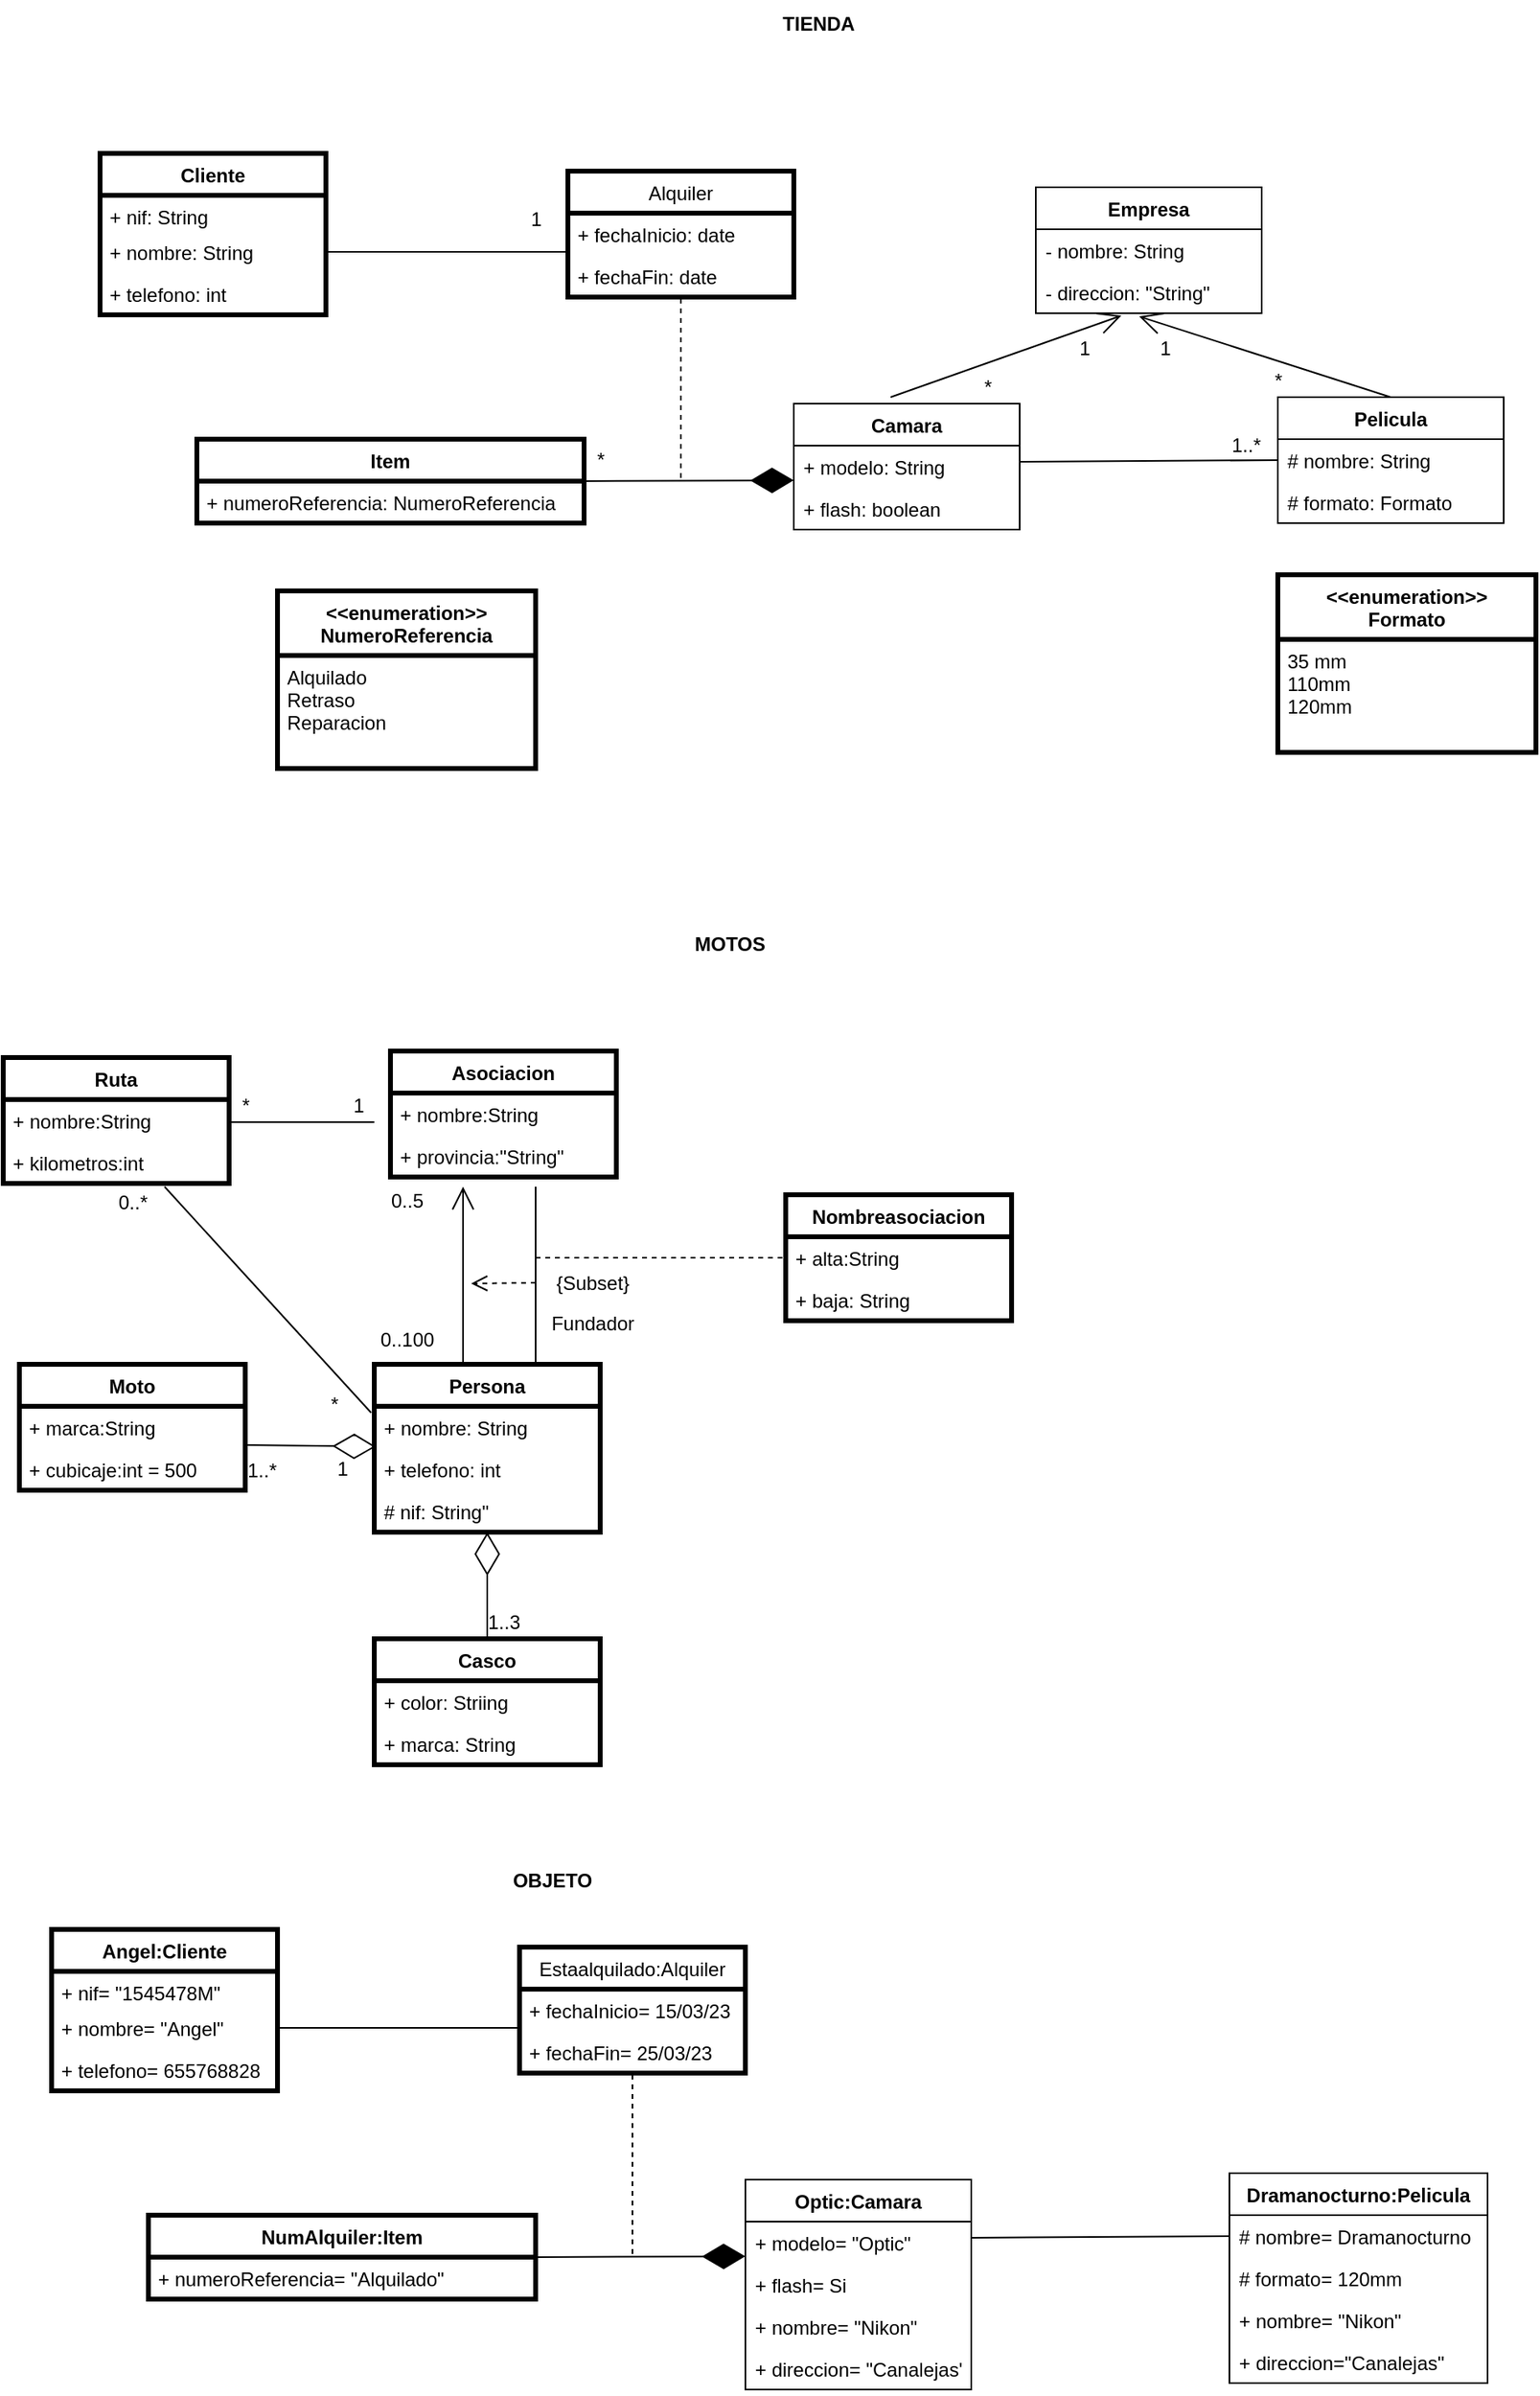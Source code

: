 <mxfile version="20.8.23" type="device"><diagram name="Página-1" id="hZnWhpobPhGBbrG2MA9r"><mxGraphModel dx="1081" dy="771" grid="1" gridSize="10" guides="1" tooltips="1" connect="1" arrows="1" fold="1" page="1" pageScale="1" pageWidth="1654" pageHeight="2336" math="0" shadow="0"><root><mxCell id="0"/><mxCell id="1" parent="0"/><mxCell id="krcd-Qs5tw9FtMniM9kU-1" value="Camara" style="swimlane;fontStyle=1;childLayout=stackLayout;horizontal=1;startSize=26;fillColor=none;horizontalStack=0;resizeParent=1;resizeParentMax=0;resizeLast=0;collapsible=1;marginBottom=0;" vertex="1" parent="1"><mxGeometry x="500" y="285" width="140" height="78" as="geometry"/></mxCell><mxCell id="krcd-Qs5tw9FtMniM9kU-2" value="+ modelo: String" style="text;strokeColor=none;fillColor=none;align=left;verticalAlign=top;spacingLeft=4;spacingRight=4;overflow=hidden;rotatable=0;points=[[0,0.5],[1,0.5]];portConstraint=eastwest;" vertex="1" parent="krcd-Qs5tw9FtMniM9kU-1"><mxGeometry y="26" width="140" height="26" as="geometry"/></mxCell><mxCell id="krcd-Qs5tw9FtMniM9kU-3" value="+ flash: boolean" style="text;strokeColor=none;fillColor=none;align=left;verticalAlign=top;spacingLeft=4;spacingRight=4;overflow=hidden;rotatable=0;points=[[0,0.5],[1,0.5]];portConstraint=eastwest;" vertex="1" parent="krcd-Qs5tw9FtMniM9kU-1"><mxGeometry y="52" width="140" height="26" as="geometry"/></mxCell><mxCell id="krcd-Qs5tw9FtMniM9kU-27" value="" style="endArrow=open;endFill=1;endSize=12;html=1;rounded=0;entryX=0.45;entryY=1.212;entryDx=0;entryDy=0;entryPerimeter=0;" edge="1" parent="krcd-Qs5tw9FtMniM9kU-1"><mxGeometry width="160" relative="1" as="geometry"><mxPoint x="60" y="-4" as="sourcePoint"/><mxPoint x="203" y="-54.488" as="targetPoint"/></mxGeometry></mxCell><mxCell id="krcd-Qs5tw9FtMniM9kU-5" value="Empresa" style="swimlane;fontStyle=1;childLayout=stackLayout;horizontal=1;startSize=26;fillColor=none;horizontalStack=0;resizeParent=1;resizeParentMax=0;resizeLast=0;collapsible=1;marginBottom=0;" vertex="1" parent="1"><mxGeometry x="650" y="151" width="140" height="78" as="geometry"/></mxCell><mxCell id="krcd-Qs5tw9FtMniM9kU-6" value="- nombre: String" style="text;strokeColor=none;fillColor=none;align=left;verticalAlign=top;spacingLeft=4;spacingRight=4;overflow=hidden;rotatable=0;points=[[0,0.5],[1,0.5]];portConstraint=eastwest;" vertex="1" parent="krcd-Qs5tw9FtMniM9kU-5"><mxGeometry y="26" width="140" height="26" as="geometry"/></mxCell><mxCell id="krcd-Qs5tw9FtMniM9kU-7" value="- direccion: &quot;String&quot;" style="text;strokeColor=none;fillColor=none;align=left;verticalAlign=top;spacingLeft=4;spacingRight=4;overflow=hidden;rotatable=0;points=[[0,0.5],[1,0.5]];portConstraint=eastwest;" vertex="1" parent="krcd-Qs5tw9FtMniM9kU-5"><mxGeometry y="52" width="140" height="26" as="geometry"/></mxCell><mxCell id="krcd-Qs5tw9FtMniM9kU-9" value="Pelicula" style="swimlane;fontStyle=1;childLayout=stackLayout;horizontal=1;startSize=26;fillColor=none;horizontalStack=0;resizeParent=1;resizeParentMax=0;resizeLast=0;collapsible=1;marginBottom=0;" vertex="1" parent="1"><mxGeometry x="800" y="281" width="140" height="78" as="geometry"/></mxCell><mxCell id="krcd-Qs5tw9FtMniM9kU-32" value="" style="endArrow=open;endFill=1;endSize=12;html=1;rounded=0;entryX=0.529;entryY=1.231;entryDx=0;entryDy=0;entryPerimeter=0;" edge="1" parent="krcd-Qs5tw9FtMniM9kU-9"><mxGeometry width="160" relative="1" as="geometry"><mxPoint x="70" as="sourcePoint"/><mxPoint x="-85.94" y="-49.994" as="targetPoint"/></mxGeometry></mxCell><mxCell id="krcd-Qs5tw9FtMniM9kU-10" value="# nombre: String" style="text;strokeColor=none;fillColor=none;align=left;verticalAlign=top;spacingLeft=4;spacingRight=4;overflow=hidden;rotatable=0;points=[[0,0.5],[1,0.5]];portConstraint=eastwest;" vertex="1" parent="krcd-Qs5tw9FtMniM9kU-9"><mxGeometry y="26" width="140" height="26" as="geometry"/></mxCell><mxCell id="krcd-Qs5tw9FtMniM9kU-11" value="# formato: Formato" style="text;strokeColor=none;fillColor=none;align=left;verticalAlign=top;spacingLeft=4;spacingRight=4;overflow=hidden;rotatable=0;points=[[0,0.5],[1,0.5]];portConstraint=eastwest;" vertex="1" parent="krcd-Qs5tw9FtMniM9kU-9"><mxGeometry y="52" width="140" height="26" as="geometry"/></mxCell><mxCell id="krcd-Qs5tw9FtMniM9kU-13" value="" style="endArrow=none;html=1;rounded=0;entryX=0;entryY=0.5;entryDx=0;entryDy=0;" edge="1" parent="1" target="krcd-Qs5tw9FtMniM9kU-10"><mxGeometry width="50" height="50" relative="1" as="geometry"><mxPoint x="640" y="321" as="sourcePoint"/><mxPoint x="690" y="271" as="targetPoint"/></mxGeometry></mxCell><mxCell id="krcd-Qs5tw9FtMniM9kU-14" value="1..*" style="text;html=1;align=center;verticalAlign=middle;resizable=0;points=[];autosize=1;strokeColor=none;fillColor=none;strokeWidth=3;" vertex="1" parent="1"><mxGeometry x="760" y="296" width="40" height="30" as="geometry"/></mxCell><mxCell id="krcd-Qs5tw9FtMniM9kU-23" value="&lt;&lt;enumeration&gt;&gt;&#10;Formato" style="swimlane;fontStyle=1;align=center;verticalAlign=top;childLayout=stackLayout;horizontal=1;startSize=40;horizontalStack=0;resizeParent=1;resizeParentMax=0;resizeLast=0;collapsible=1;marginBottom=0;strokeWidth=3;" vertex="1" parent="1"><mxGeometry x="800" y="391" width="160" height="110" as="geometry"/></mxCell><mxCell id="krcd-Qs5tw9FtMniM9kU-24" value="35 mm&#10;110mm&#10;120mm" style="text;strokeColor=none;fillColor=none;align=left;verticalAlign=top;spacingLeft=4;spacingRight=4;overflow=hidden;rotatable=0;points=[[0,0.5],[1,0.5]];portConstraint=eastwest;" vertex="1" parent="krcd-Qs5tw9FtMniM9kU-23"><mxGeometry y="40" width="160" height="70" as="geometry"/></mxCell><mxCell id="krcd-Qs5tw9FtMniM9kU-33" value="*" style="text;html=1;align=center;verticalAlign=middle;resizable=0;points=[];autosize=1;strokeColor=none;fillColor=none;" vertex="1" parent="1"><mxGeometry x="605" y="260" width="30" height="30" as="geometry"/></mxCell><mxCell id="krcd-Qs5tw9FtMniM9kU-34" value="*" style="text;html=1;align=center;verticalAlign=middle;resizable=0;points=[];autosize=1;strokeColor=none;fillColor=none;" vertex="1" parent="1"><mxGeometry x="785" y="256" width="30" height="30" as="geometry"/></mxCell><mxCell id="krcd-Qs5tw9FtMniM9kU-53" value="&lt;&lt;enumeration&gt;&gt;&#10;NumeroReferencia" style="swimlane;fontStyle=1;align=center;verticalAlign=top;childLayout=stackLayout;horizontal=1;startSize=40;horizontalStack=0;resizeParent=1;resizeParentMax=0;resizeLast=0;collapsible=1;marginBottom=0;strokeWidth=3;" vertex="1" parent="1"><mxGeometry x="180" y="401" width="160" height="110" as="geometry"/></mxCell><mxCell id="krcd-Qs5tw9FtMniM9kU-54" value="Alquilado&#10;Retraso&#10;Reparacion" style="text;strokeColor=none;fillColor=none;align=left;verticalAlign=top;spacingLeft=4;spacingRight=4;overflow=hidden;rotatable=0;points=[[0,0.5],[1,0.5]];portConstraint=eastwest;" vertex="1" parent="krcd-Qs5tw9FtMniM9kU-53"><mxGeometry y="40" width="160" height="70" as="geometry"/></mxCell><mxCell id="krcd-Qs5tw9FtMniM9kU-59" value="Cliente" style="swimlane;fontStyle=1;childLayout=stackLayout;horizontal=1;startSize=26;fillColor=none;horizontalStack=0;resizeParent=1;resizeParentMax=0;resizeLast=0;collapsible=1;marginBottom=0;strokeWidth=3;" vertex="1" parent="1"><mxGeometry x="70" y="130" width="140" height="100" as="geometry"/></mxCell><mxCell id="krcd-Qs5tw9FtMniM9kU-60" value="+ nif: String" style="text;strokeColor=none;fillColor=none;align=left;verticalAlign=top;spacingLeft=4;spacingRight=4;overflow=hidden;rotatable=0;points=[[0,0.5],[1,0.5]];portConstraint=eastwest;" vertex="1" parent="krcd-Qs5tw9FtMniM9kU-59"><mxGeometry y="26" width="140" height="22" as="geometry"/></mxCell><mxCell id="krcd-Qs5tw9FtMniM9kU-61" value="+ nombre: String" style="text;strokeColor=none;fillColor=none;align=left;verticalAlign=top;spacingLeft=4;spacingRight=4;overflow=hidden;rotatable=0;points=[[0,0.5],[1,0.5]];portConstraint=eastwest;" vertex="1" parent="krcd-Qs5tw9FtMniM9kU-59"><mxGeometry y="48" width="140" height="26" as="geometry"/></mxCell><mxCell id="krcd-Qs5tw9FtMniM9kU-62" value="+ telefono: int" style="text;strokeColor=none;fillColor=none;align=left;verticalAlign=top;spacingLeft=4;spacingRight=4;overflow=hidden;rotatable=0;points=[[0,0.5],[1,0.5]];portConstraint=eastwest;" vertex="1" parent="krcd-Qs5tw9FtMniM9kU-59"><mxGeometry y="74" width="140" height="26" as="geometry"/></mxCell><mxCell id="krcd-Qs5tw9FtMniM9kU-66" value="Alquiler" style="swimlane;fontStyle=0;childLayout=stackLayout;horizontal=1;startSize=26;fillColor=none;horizontalStack=0;resizeParent=1;resizeParentMax=0;resizeLast=0;collapsible=1;marginBottom=0;strokeWidth=3;" vertex="1" parent="1"><mxGeometry x="360" y="141" width="140" height="78" as="geometry"/></mxCell><mxCell id="krcd-Qs5tw9FtMniM9kU-67" value="+ fechaInicio: date" style="text;strokeColor=none;fillColor=none;align=left;verticalAlign=top;spacingLeft=4;spacingRight=4;overflow=hidden;rotatable=0;points=[[0,0.5],[1,0.5]];portConstraint=eastwest;" vertex="1" parent="krcd-Qs5tw9FtMniM9kU-66"><mxGeometry y="26" width="140" height="26" as="geometry"/></mxCell><mxCell id="krcd-Qs5tw9FtMniM9kU-68" value="+ fechaFin: date" style="text;strokeColor=none;fillColor=none;align=left;verticalAlign=top;spacingLeft=4;spacingRight=4;overflow=hidden;rotatable=0;points=[[0,0.5],[1,0.5]];portConstraint=eastwest;" vertex="1" parent="krcd-Qs5tw9FtMniM9kU-66"><mxGeometry y="52" width="140" height="26" as="geometry"/></mxCell><mxCell id="krcd-Qs5tw9FtMniM9kU-70" value="" style="endArrow=none;dashed=1;html=1;rounded=0;entryX=0.5;entryY=1;entryDx=0;entryDy=0;" edge="1" parent="1" target="krcd-Qs5tw9FtMniM9kU-66"><mxGeometry width="50" height="50" relative="1" as="geometry"><mxPoint x="430" y="331" as="sourcePoint"/><mxPoint x="450" y="241" as="targetPoint"/></mxGeometry></mxCell><mxCell id="krcd-Qs5tw9FtMniM9kU-71" value="" style="endArrow=none;html=1;rounded=0;" edge="1" parent="1"><mxGeometry width="50" height="50" relative="1" as="geometry"><mxPoint x="210" y="191" as="sourcePoint"/><mxPoint x="360" y="191" as="targetPoint"/></mxGeometry></mxCell><mxCell id="krcd-Qs5tw9FtMniM9kU-72" value="1" style="text;html=1;align=center;verticalAlign=middle;resizable=0;points=[];autosize=1;strokeColor=none;fillColor=none;" vertex="1" parent="1"><mxGeometry x="325" y="156" width="30" height="30" as="geometry"/></mxCell><mxCell id="krcd-Qs5tw9FtMniM9kU-73" value="1" style="text;html=1;align=center;verticalAlign=middle;resizable=0;points=[];autosize=1;strokeColor=none;fillColor=none;" vertex="1" parent="1"><mxGeometry x="665" y="236" width="30" height="30" as="geometry"/></mxCell><mxCell id="krcd-Qs5tw9FtMniM9kU-74" value="1" style="text;html=1;align=center;verticalAlign=middle;resizable=0;points=[];autosize=1;strokeColor=none;fillColor=none;" vertex="1" parent="1"><mxGeometry x="715" y="236" width="30" height="30" as="geometry"/></mxCell><mxCell id="krcd-Qs5tw9FtMniM9kU-77" value="Item" style="swimlane;fontStyle=1;childLayout=stackLayout;horizontal=1;startSize=26;fillColor=none;horizontalStack=0;resizeParent=1;resizeParentMax=0;resizeLast=0;collapsible=1;marginBottom=0;strokeWidth=3;" vertex="1" parent="1"><mxGeometry x="130" y="307" width="240" height="52" as="geometry"/></mxCell><mxCell id="krcd-Qs5tw9FtMniM9kU-78" value="+ numeroReferencia: NumeroReferencia" style="text;strokeColor=none;fillColor=none;align=left;verticalAlign=top;spacingLeft=4;spacingRight=4;overflow=hidden;rotatable=0;points=[[0,0.5],[1,0.5]];portConstraint=eastwest;" vertex="1" parent="krcd-Qs5tw9FtMniM9kU-77"><mxGeometry y="26" width="240" height="26" as="geometry"/></mxCell><mxCell id="krcd-Qs5tw9FtMniM9kU-81" value="" style="endArrow=diamondThin;endFill=1;endSize=24;html=1;rounded=0;" edge="1" parent="1"><mxGeometry width="160" relative="1" as="geometry"><mxPoint x="370" y="333" as="sourcePoint"/><mxPoint x="500" y="332.5" as="targetPoint"/></mxGeometry></mxCell><mxCell id="krcd-Qs5tw9FtMniM9kU-82" value="&lt;b&gt;TIENDA&lt;/b&gt;" style="text;html=1;align=center;verticalAlign=middle;resizable=0;points=[];autosize=1;strokeColor=none;fillColor=none;" vertex="1" parent="1"><mxGeometry x="480" y="35" width="70" height="30" as="geometry"/></mxCell><mxCell id="krcd-Qs5tw9FtMniM9kU-83" value="&lt;b&gt;MOTOS&lt;/b&gt;" style="text;html=1;align=center;verticalAlign=middle;resizable=0;points=[];autosize=1;strokeColor=none;fillColor=none;" vertex="1" parent="1"><mxGeometry x="425" y="605" width="70" height="30" as="geometry"/></mxCell><mxCell id="krcd-Qs5tw9FtMniM9kU-84" value="Persona" style="swimlane;fontStyle=1;childLayout=stackLayout;horizontal=1;startSize=26;fillColor=none;horizontalStack=0;resizeParent=1;resizeParentMax=0;resizeLast=0;collapsible=1;marginBottom=0;strokeWidth=3;" vertex="1" parent="1"><mxGeometry x="240" y="880" width="140" height="104" as="geometry"/></mxCell><mxCell id="krcd-Qs5tw9FtMniM9kU-85" value="+ nombre: String" style="text;strokeColor=none;fillColor=none;align=left;verticalAlign=top;spacingLeft=4;spacingRight=4;overflow=hidden;rotatable=0;points=[[0,0.5],[1,0.5]];portConstraint=eastwest;" vertex="1" parent="krcd-Qs5tw9FtMniM9kU-84"><mxGeometry y="26" width="140" height="26" as="geometry"/></mxCell><mxCell id="krcd-Qs5tw9FtMniM9kU-86" value="+ telefono: int" style="text;strokeColor=none;fillColor=none;align=left;verticalAlign=top;spacingLeft=4;spacingRight=4;overflow=hidden;rotatable=0;points=[[0,0.5],[1,0.5]];portConstraint=eastwest;" vertex="1" parent="krcd-Qs5tw9FtMniM9kU-84"><mxGeometry y="52" width="140" height="26" as="geometry"/></mxCell><mxCell id="krcd-Qs5tw9FtMniM9kU-87" value="# nif: String&quot;" style="text;strokeColor=none;fillColor=none;align=left;verticalAlign=top;spacingLeft=4;spacingRight=4;overflow=hidden;rotatable=0;points=[[0,0.5],[1,0.5]];portConstraint=eastwest;" vertex="1" parent="krcd-Qs5tw9FtMniM9kU-84"><mxGeometry y="78" width="140" height="26" as="geometry"/></mxCell><mxCell id="krcd-Qs5tw9FtMniM9kU-88" value="Asociacion" style="swimlane;fontStyle=1;childLayout=stackLayout;horizontal=1;startSize=26;fillColor=none;horizontalStack=0;resizeParent=1;resizeParentMax=0;resizeLast=0;collapsible=1;marginBottom=0;strokeWidth=3;" vertex="1" parent="1"><mxGeometry x="250" y="686" width="140" height="78" as="geometry"/></mxCell><mxCell id="krcd-Qs5tw9FtMniM9kU-89" value="+ nombre:String" style="text;strokeColor=none;fillColor=none;align=left;verticalAlign=top;spacingLeft=4;spacingRight=4;overflow=hidden;rotatable=0;points=[[0,0.5],[1,0.5]];portConstraint=eastwest;" vertex="1" parent="krcd-Qs5tw9FtMniM9kU-88"><mxGeometry y="26" width="140" height="26" as="geometry"/></mxCell><mxCell id="krcd-Qs5tw9FtMniM9kU-90" value="+ provincia:&quot;String&quot;" style="text;strokeColor=none;fillColor=none;align=left;verticalAlign=top;spacingLeft=4;spacingRight=4;overflow=hidden;rotatable=0;points=[[0,0.5],[1,0.5]];portConstraint=eastwest;" vertex="1" parent="krcd-Qs5tw9FtMniM9kU-88"><mxGeometry y="52" width="140" height="26" as="geometry"/></mxCell><mxCell id="krcd-Qs5tw9FtMniM9kU-93" value="0..5" style="text;html=1;align=center;verticalAlign=middle;resizable=0;points=[];autosize=1;strokeColor=none;fillColor=none;" vertex="1" parent="1"><mxGeometry x="240" y="764" width="40" height="30" as="geometry"/></mxCell><mxCell id="krcd-Qs5tw9FtMniM9kU-94" value="0..100" style="text;html=1;align=center;verticalAlign=middle;resizable=0;points=[];autosize=1;strokeColor=none;fillColor=none;" vertex="1" parent="1"><mxGeometry x="230" y="850" width="60" height="30" as="geometry"/></mxCell><mxCell id="krcd-Qs5tw9FtMniM9kU-95" value="" style="endArrow=none;html=1;rounded=0;" edge="1" parent="1"><mxGeometry width="50" height="50" relative="1" as="geometry"><mxPoint x="340" y="880" as="sourcePoint"/><mxPoint x="340" y="770" as="targetPoint"/></mxGeometry></mxCell><mxCell id="krcd-Qs5tw9FtMniM9kU-96" value="{Subset}" style="text;html=1;align=center;verticalAlign=middle;resizable=0;points=[];autosize=1;strokeColor=none;fillColor=none;" vertex="1" parent="1"><mxGeometry x="340" y="815" width="70" height="30" as="geometry"/></mxCell><mxCell id="krcd-Qs5tw9FtMniM9kU-97" value="Fundador" style="text;html=1;align=center;verticalAlign=middle;resizable=0;points=[];autosize=1;strokeColor=none;fillColor=none;" vertex="1" parent="1"><mxGeometry x="340" y="840" width="70" height="30" as="geometry"/></mxCell><mxCell id="krcd-Qs5tw9FtMniM9kU-99" value="" style="html=1;verticalAlign=bottom;endArrow=open;dashed=1;endSize=8;edgeStyle=elbowEdgeStyle;elbow=vertical;curved=0;rounded=0;" edge="1" parent="1"><mxGeometry relative="1" as="geometry"><mxPoint x="340" y="829.5" as="sourcePoint"/><mxPoint x="300" y="830" as="targetPoint"/></mxGeometry></mxCell><mxCell id="krcd-Qs5tw9FtMniM9kU-100" value="" style="endArrow=open;endFill=1;endSize=12;html=1;rounded=0;" edge="1" parent="1"><mxGeometry width="160" relative="1" as="geometry"><mxPoint x="295" y="880" as="sourcePoint"/><mxPoint x="295" y="770" as="targetPoint"/></mxGeometry></mxCell><mxCell id="krcd-Qs5tw9FtMniM9kU-101" value="Casco" style="swimlane;fontStyle=1;childLayout=stackLayout;horizontal=1;startSize=26;fillColor=none;horizontalStack=0;resizeParent=1;resizeParentMax=0;resizeLast=0;collapsible=1;marginBottom=0;strokeWidth=3;" vertex="1" parent="1"><mxGeometry x="240" y="1050" width="140" height="78" as="geometry"/></mxCell><mxCell id="krcd-Qs5tw9FtMniM9kU-105" value="" style="endArrow=diamondThin;endFill=0;endSize=24;html=1;rounded=0;entryX=0.5;entryY=1;entryDx=0;entryDy=0;" edge="1" parent="krcd-Qs5tw9FtMniM9kU-101" target="krcd-Qs5tw9FtMniM9kU-84"><mxGeometry width="160" relative="1" as="geometry"><mxPoint x="70" as="sourcePoint"/><mxPoint x="230" as="targetPoint"/></mxGeometry></mxCell><mxCell id="krcd-Qs5tw9FtMniM9kU-102" value="+ color: Striing" style="text;strokeColor=none;fillColor=none;align=left;verticalAlign=top;spacingLeft=4;spacingRight=4;overflow=hidden;rotatable=0;points=[[0,0.5],[1,0.5]];portConstraint=eastwest;" vertex="1" parent="krcd-Qs5tw9FtMniM9kU-101"><mxGeometry y="26" width="140" height="26" as="geometry"/></mxCell><mxCell id="krcd-Qs5tw9FtMniM9kU-103" value="+ marca: String" style="text;strokeColor=none;fillColor=none;align=left;verticalAlign=top;spacingLeft=4;spacingRight=4;overflow=hidden;rotatable=0;points=[[0,0.5],[1,0.5]];portConstraint=eastwest;" vertex="1" parent="krcd-Qs5tw9FtMniM9kU-101"><mxGeometry y="52" width="140" height="26" as="geometry"/></mxCell><mxCell id="krcd-Qs5tw9FtMniM9kU-106" value="1..3" style="text;html=1;align=center;verticalAlign=middle;resizable=0;points=[];autosize=1;strokeColor=none;fillColor=none;" vertex="1" parent="1"><mxGeometry x="300" y="1025" width="40" height="30" as="geometry"/></mxCell><mxCell id="krcd-Qs5tw9FtMniM9kU-107" value="Moto" style="swimlane;fontStyle=1;childLayout=stackLayout;horizontal=1;startSize=26;fillColor=none;horizontalStack=0;resizeParent=1;resizeParentMax=0;resizeLast=0;collapsible=1;marginBottom=0;strokeWidth=3;" vertex="1" parent="1"><mxGeometry x="20" y="880" width="140" height="78" as="geometry"/></mxCell><mxCell id="krcd-Qs5tw9FtMniM9kU-108" value="+ marca:String" style="text;strokeColor=none;fillColor=none;align=left;verticalAlign=top;spacingLeft=4;spacingRight=4;overflow=hidden;rotatable=0;points=[[0,0.5],[1,0.5]];portConstraint=eastwest;" vertex="1" parent="krcd-Qs5tw9FtMniM9kU-107"><mxGeometry y="26" width="140" height="26" as="geometry"/></mxCell><mxCell id="krcd-Qs5tw9FtMniM9kU-109" value="+ cubicaje:int = 500" style="text;strokeColor=none;fillColor=none;align=left;verticalAlign=top;spacingLeft=4;spacingRight=4;overflow=hidden;rotatable=0;points=[[0,0.5],[1,0.5]];portConstraint=eastwest;" vertex="1" parent="krcd-Qs5tw9FtMniM9kU-107"><mxGeometry y="52" width="140" height="26" as="geometry"/></mxCell><mxCell id="krcd-Qs5tw9FtMniM9kU-111" value="" style="endArrow=diamondThin;endFill=0;endSize=24;html=1;rounded=0;entryX=0.007;entryY=-0.038;entryDx=0;entryDy=0;entryPerimeter=0;" edge="1" parent="1" target="krcd-Qs5tw9FtMniM9kU-86"><mxGeometry width="160" relative="1" as="geometry"><mxPoint x="160" y="930" as="sourcePoint"/><mxPoint x="320" y="930" as="targetPoint"/></mxGeometry></mxCell><mxCell id="krcd-Qs5tw9FtMniM9kU-112" value="1..*" style="text;html=1;align=center;verticalAlign=middle;resizable=0;points=[];autosize=1;strokeColor=none;fillColor=none;" vertex="1" parent="1"><mxGeometry x="150" y="931" width="40" height="30" as="geometry"/></mxCell><mxCell id="krcd-Qs5tw9FtMniM9kU-113" value="1" style="text;html=1;align=center;verticalAlign=middle;resizable=0;points=[];autosize=1;strokeColor=none;fillColor=none;" vertex="1" parent="1"><mxGeometry x="205" y="930" width="30" height="30" as="geometry"/></mxCell><mxCell id="krcd-Qs5tw9FtMniM9kU-114" value="Ruta" style="swimlane;fontStyle=1;childLayout=stackLayout;horizontal=1;startSize=26;fillColor=none;horizontalStack=0;resizeParent=1;resizeParentMax=0;resizeLast=0;collapsible=1;marginBottom=0;strokeWidth=3;" vertex="1" parent="1"><mxGeometry x="10" y="690" width="140" height="78" as="geometry"/></mxCell><mxCell id="krcd-Qs5tw9FtMniM9kU-115" value="+ nombre:String" style="text;strokeColor=none;fillColor=none;align=left;verticalAlign=top;spacingLeft=4;spacingRight=4;overflow=hidden;rotatable=0;points=[[0,0.5],[1,0.5]];portConstraint=eastwest;" vertex="1" parent="krcd-Qs5tw9FtMniM9kU-114"><mxGeometry y="26" width="140" height="26" as="geometry"/></mxCell><mxCell id="krcd-Qs5tw9FtMniM9kU-116" value="+ kilometros:int" style="text;strokeColor=none;fillColor=none;align=left;verticalAlign=top;spacingLeft=4;spacingRight=4;overflow=hidden;rotatable=0;points=[[0,0.5],[1,0.5]];portConstraint=eastwest;" vertex="1" parent="krcd-Qs5tw9FtMniM9kU-114"><mxGeometry y="52" width="140" height="26" as="geometry"/></mxCell><mxCell id="krcd-Qs5tw9FtMniM9kU-118" value="" style="endArrow=none;html=1;rounded=0;" edge="1" parent="1"><mxGeometry width="50" height="50" relative="1" as="geometry"><mxPoint x="150" y="730" as="sourcePoint"/><mxPoint x="240" y="730" as="targetPoint"/></mxGeometry></mxCell><mxCell id="krcd-Qs5tw9FtMniM9kU-119" value="*" style="text;html=1;align=center;verticalAlign=middle;resizable=0;points=[];autosize=1;strokeColor=none;fillColor=none;" vertex="1" parent="1"><mxGeometry x="145" y="705" width="30" height="30" as="geometry"/></mxCell><mxCell id="krcd-Qs5tw9FtMniM9kU-120" value="1" style="text;html=1;align=center;verticalAlign=middle;resizable=0;points=[];autosize=1;strokeColor=none;fillColor=none;" vertex="1" parent="1"><mxGeometry x="215" y="705" width="30" height="30" as="geometry"/></mxCell><mxCell id="krcd-Qs5tw9FtMniM9kU-121" value="" style="endArrow=none;html=1;rounded=0;exitX=-0.014;exitY=0.154;exitDx=0;exitDy=0;exitPerimeter=0;" edge="1" parent="1" source="krcd-Qs5tw9FtMniM9kU-85"><mxGeometry width="50" height="50" relative="1" as="geometry"><mxPoint x="60" y="820" as="sourcePoint"/><mxPoint x="110" y="770" as="targetPoint"/></mxGeometry></mxCell><mxCell id="krcd-Qs5tw9FtMniM9kU-122" value="*" style="text;html=1;align=center;verticalAlign=middle;resizable=0;points=[];autosize=1;strokeColor=none;fillColor=none;" vertex="1" parent="1"><mxGeometry x="200" y="890" width="30" height="30" as="geometry"/></mxCell><mxCell id="krcd-Qs5tw9FtMniM9kU-123" value="0..*" style="text;html=1;align=center;verticalAlign=middle;resizable=0;points=[];autosize=1;strokeColor=none;fillColor=none;" vertex="1" parent="1"><mxGeometry x="70" y="765" width="40" height="30" as="geometry"/></mxCell><mxCell id="krcd-Qs5tw9FtMniM9kU-124" value="Nombreasociacion" style="swimlane;fontStyle=1;childLayout=stackLayout;horizontal=1;startSize=26;fillColor=none;horizontalStack=0;resizeParent=1;resizeParentMax=0;resizeLast=0;collapsible=1;marginBottom=0;strokeWidth=3;" vertex="1" parent="1"><mxGeometry x="495" y="775" width="140" height="78" as="geometry"/></mxCell><mxCell id="krcd-Qs5tw9FtMniM9kU-125" value="+ alta:String" style="text;strokeColor=none;fillColor=none;align=left;verticalAlign=top;spacingLeft=4;spacingRight=4;overflow=hidden;rotatable=0;points=[[0,0.5],[1,0.5]];portConstraint=eastwest;" vertex="1" parent="krcd-Qs5tw9FtMniM9kU-124"><mxGeometry y="26" width="140" height="26" as="geometry"/></mxCell><mxCell id="krcd-Qs5tw9FtMniM9kU-126" value="+ baja: String" style="text;strokeColor=none;fillColor=none;align=left;verticalAlign=top;spacingLeft=4;spacingRight=4;overflow=hidden;rotatable=0;points=[[0,0.5],[1,0.5]];portConstraint=eastwest;" vertex="1" parent="krcd-Qs5tw9FtMniM9kU-124"><mxGeometry y="52" width="140" height="26" as="geometry"/></mxCell><mxCell id="krcd-Qs5tw9FtMniM9kU-128" value="" style="endArrow=none;dashed=1;html=1;rounded=0;entryX=0;entryY=0.5;entryDx=0;entryDy=0;" edge="1" parent="1" target="krcd-Qs5tw9FtMniM9kU-124"><mxGeometry width="50" height="50" relative="1" as="geometry"><mxPoint x="340" y="814" as="sourcePoint"/><mxPoint x="390" y="770" as="targetPoint"/></mxGeometry></mxCell><mxCell id="krcd-Qs5tw9FtMniM9kU-129" value="&lt;b&gt;OBJETO&lt;/b&gt;" style="text;html=1;align=center;verticalAlign=middle;resizable=0;points=[];autosize=1;strokeColor=none;fillColor=none;" vertex="1" parent="1"><mxGeometry x="315" y="1185" width="70" height="30" as="geometry"/></mxCell><mxCell id="krcd-Qs5tw9FtMniM9kU-164" value="Optic:Camara" style="swimlane;fontStyle=1;childLayout=stackLayout;horizontal=1;startSize=26;fillColor=none;horizontalStack=0;resizeParent=1;resizeParentMax=0;resizeLast=0;collapsible=1;marginBottom=0;" vertex="1" parent="1"><mxGeometry x="470" y="1385" width="140" height="130" as="geometry"/></mxCell><mxCell id="krcd-Qs5tw9FtMniM9kU-165" value="+ modelo= &quot;Optic&quot;" style="text;strokeColor=none;fillColor=none;align=left;verticalAlign=top;spacingLeft=4;spacingRight=4;overflow=hidden;rotatable=0;points=[[0,0.5],[1,0.5]];portConstraint=eastwest;" vertex="1" parent="krcd-Qs5tw9FtMniM9kU-164"><mxGeometry y="26" width="140" height="26" as="geometry"/></mxCell><mxCell id="krcd-Qs5tw9FtMniM9kU-166" value="+ flash= Si" style="text;strokeColor=none;fillColor=none;align=left;verticalAlign=top;spacingLeft=4;spacingRight=4;overflow=hidden;rotatable=0;points=[[0,0.5],[1,0.5]];portConstraint=eastwest;" vertex="1" parent="krcd-Qs5tw9FtMniM9kU-164"><mxGeometry y="52" width="140" height="26" as="geometry"/></mxCell><mxCell id="krcd-Qs5tw9FtMniM9kU-198" value="+ nombre= &quot;Nikon&quot;" style="text;strokeColor=none;fillColor=none;align=left;verticalAlign=top;spacingLeft=4;spacingRight=4;overflow=hidden;rotatable=0;points=[[0,0.5],[1,0.5]];portConstraint=eastwest;" vertex="1" parent="krcd-Qs5tw9FtMniM9kU-164"><mxGeometry y="78" width="140" height="26" as="geometry"/></mxCell><mxCell id="krcd-Qs5tw9FtMniM9kU-199" value="+ direccion= &quot;Canalejas&quot;" style="text;strokeColor=none;fillColor=none;align=left;verticalAlign=top;spacingLeft=4;spacingRight=4;overflow=hidden;rotatable=0;points=[[0,0.5],[1,0.5]];portConstraint=eastwest;" vertex="1" parent="krcd-Qs5tw9FtMniM9kU-164"><mxGeometry y="104" width="140" height="26" as="geometry"/></mxCell><mxCell id="krcd-Qs5tw9FtMniM9kU-171" value="Dramanocturno:Pelicula" style="swimlane;fontStyle=1;childLayout=stackLayout;horizontal=1;startSize=26;fillColor=none;horizontalStack=0;resizeParent=1;resizeParentMax=0;resizeLast=0;collapsible=1;marginBottom=0;" vertex="1" parent="1"><mxGeometry x="770" y="1381" width="160" height="130" as="geometry"/></mxCell><mxCell id="krcd-Qs5tw9FtMniM9kU-173" value="# nombre= Dramanocturno" style="text;strokeColor=none;fillColor=none;align=left;verticalAlign=top;spacingLeft=4;spacingRight=4;overflow=hidden;rotatable=0;points=[[0,0.5],[1,0.5]];portConstraint=eastwest;" vertex="1" parent="krcd-Qs5tw9FtMniM9kU-171"><mxGeometry y="26" width="160" height="26" as="geometry"/></mxCell><mxCell id="krcd-Qs5tw9FtMniM9kU-174" value="# formato= 120mm" style="text;strokeColor=none;fillColor=none;align=left;verticalAlign=top;spacingLeft=4;spacingRight=4;overflow=hidden;rotatable=0;points=[[0,0.5],[1,0.5]];portConstraint=eastwest;" vertex="1" parent="krcd-Qs5tw9FtMniM9kU-171"><mxGeometry y="52" width="160" height="26" as="geometry"/></mxCell><mxCell id="krcd-Qs5tw9FtMniM9kU-200" value="+ nombre= &quot;Nikon&quot;" style="text;strokeColor=none;fillColor=none;align=left;verticalAlign=top;spacingLeft=4;spacingRight=4;overflow=hidden;rotatable=0;points=[[0,0.5],[1,0.5]];portConstraint=eastwest;" vertex="1" parent="krcd-Qs5tw9FtMniM9kU-171"><mxGeometry y="78" width="160" height="26" as="geometry"/></mxCell><mxCell id="krcd-Qs5tw9FtMniM9kU-201" value="+ direccion=&quot;Canalejas&quot;" style="text;strokeColor=none;fillColor=none;align=left;verticalAlign=top;spacingLeft=4;spacingRight=4;overflow=hidden;rotatable=0;points=[[0,0.5],[1,0.5]];portConstraint=eastwest;" vertex="1" parent="krcd-Qs5tw9FtMniM9kU-171"><mxGeometry y="104" width="160" height="26" as="geometry"/></mxCell><mxCell id="krcd-Qs5tw9FtMniM9kU-175" value="" style="endArrow=none;html=1;rounded=0;entryX=0;entryY=0.5;entryDx=0;entryDy=0;" edge="1" parent="1" target="krcd-Qs5tw9FtMniM9kU-173"><mxGeometry width="50" height="50" relative="1" as="geometry"><mxPoint x="610" y="1421" as="sourcePoint"/><mxPoint x="660" y="1371" as="targetPoint"/></mxGeometry></mxCell><mxCell id="krcd-Qs5tw9FtMniM9kU-183" value="Angel:Cliente" style="swimlane;fontStyle=1;childLayout=stackLayout;horizontal=1;startSize=26;fillColor=none;horizontalStack=0;resizeParent=1;resizeParentMax=0;resizeLast=0;collapsible=1;marginBottom=0;strokeWidth=3;" vertex="1" parent="1"><mxGeometry x="40" y="1230" width="140" height="100" as="geometry"/></mxCell><mxCell id="krcd-Qs5tw9FtMniM9kU-184" value="+ nif= &quot;1545478M&quot;" style="text;strokeColor=none;fillColor=none;align=left;verticalAlign=top;spacingLeft=4;spacingRight=4;overflow=hidden;rotatable=0;points=[[0,0.5],[1,0.5]];portConstraint=eastwest;" vertex="1" parent="krcd-Qs5tw9FtMniM9kU-183"><mxGeometry y="26" width="140" height="22" as="geometry"/></mxCell><mxCell id="krcd-Qs5tw9FtMniM9kU-185" value="+ nombre= &quot;Angel&quot;" style="text;strokeColor=none;fillColor=none;align=left;verticalAlign=top;spacingLeft=4;spacingRight=4;overflow=hidden;rotatable=0;points=[[0,0.5],[1,0.5]];portConstraint=eastwest;" vertex="1" parent="krcd-Qs5tw9FtMniM9kU-183"><mxGeometry y="48" width="140" height="26" as="geometry"/></mxCell><mxCell id="krcd-Qs5tw9FtMniM9kU-186" value="+ telefono= 655768828" style="text;strokeColor=none;fillColor=none;align=left;verticalAlign=top;spacingLeft=4;spacingRight=4;overflow=hidden;rotatable=0;points=[[0,0.5],[1,0.5]];portConstraint=eastwest;" vertex="1" parent="krcd-Qs5tw9FtMniM9kU-183"><mxGeometry y="74" width="140" height="26" as="geometry"/></mxCell><mxCell id="krcd-Qs5tw9FtMniM9kU-187" value="Estaalquilado:Alquiler" style="swimlane;fontStyle=0;childLayout=stackLayout;horizontal=1;startSize=26;fillColor=none;horizontalStack=0;resizeParent=1;resizeParentMax=0;resizeLast=0;collapsible=1;marginBottom=0;strokeWidth=3;" vertex="1" parent="1"><mxGeometry x="330" y="1241" width="140" height="78" as="geometry"/></mxCell><mxCell id="krcd-Qs5tw9FtMniM9kU-188" value="+ fechaInicio= 15/03/23" style="text;strokeColor=none;fillColor=none;align=left;verticalAlign=top;spacingLeft=4;spacingRight=4;overflow=hidden;rotatable=0;points=[[0,0.5],[1,0.5]];portConstraint=eastwest;" vertex="1" parent="krcd-Qs5tw9FtMniM9kU-187"><mxGeometry y="26" width="140" height="26" as="geometry"/></mxCell><mxCell id="krcd-Qs5tw9FtMniM9kU-189" value="+ fechaFin= 25/03/23" style="text;strokeColor=none;fillColor=none;align=left;verticalAlign=top;spacingLeft=4;spacingRight=4;overflow=hidden;rotatable=0;points=[[0,0.5],[1,0.5]];portConstraint=eastwest;" vertex="1" parent="krcd-Qs5tw9FtMniM9kU-187"><mxGeometry y="52" width="140" height="26" as="geometry"/></mxCell><mxCell id="krcd-Qs5tw9FtMniM9kU-190" value="" style="endArrow=none;dashed=1;html=1;rounded=0;entryX=0.5;entryY=1;entryDx=0;entryDy=0;" edge="1" parent="1" target="krcd-Qs5tw9FtMniM9kU-187"><mxGeometry width="50" height="50" relative="1" as="geometry"><mxPoint x="400" y="1431" as="sourcePoint"/><mxPoint x="420" y="1341" as="targetPoint"/></mxGeometry></mxCell><mxCell id="krcd-Qs5tw9FtMniM9kU-191" value="" style="endArrow=none;html=1;rounded=0;" edge="1" parent="1"><mxGeometry width="50" height="50" relative="1" as="geometry"><mxPoint x="180" y="1291" as="sourcePoint"/><mxPoint x="330" y="1291" as="targetPoint"/></mxGeometry></mxCell><mxCell id="krcd-Qs5tw9FtMniM9kU-195" value="NumAlquiler:Item" style="swimlane;fontStyle=1;childLayout=stackLayout;horizontal=1;startSize=26;fillColor=none;horizontalStack=0;resizeParent=1;resizeParentMax=0;resizeLast=0;collapsible=1;marginBottom=0;strokeWidth=3;" vertex="1" parent="1"><mxGeometry x="100" y="1407" width="240" height="52" as="geometry"/></mxCell><mxCell id="krcd-Qs5tw9FtMniM9kU-196" value="+ numeroReferencia= &quot;Alquilado&quot;" style="text;strokeColor=none;fillColor=none;align=left;verticalAlign=top;spacingLeft=4;spacingRight=4;overflow=hidden;rotatable=0;points=[[0,0.5],[1,0.5]];portConstraint=eastwest;" vertex="1" parent="krcd-Qs5tw9FtMniM9kU-195"><mxGeometry y="26" width="240" height="26" as="geometry"/></mxCell><mxCell id="krcd-Qs5tw9FtMniM9kU-197" value="" style="endArrow=diamondThin;endFill=1;endSize=24;html=1;rounded=0;" edge="1" parent="1"><mxGeometry width="160" relative="1" as="geometry"><mxPoint x="340" y="1433" as="sourcePoint"/><mxPoint x="470" y="1432.5" as="targetPoint"/></mxGeometry></mxCell><mxCell id="krcd-Qs5tw9FtMniM9kU-203" value="*" style="text;html=1;align=center;verticalAlign=middle;resizable=0;points=[];autosize=1;strokeColor=none;fillColor=none;" vertex="1" parent="1"><mxGeometry x="365" y="305" width="30" height="30" as="geometry"/></mxCell></root></mxGraphModel></diagram></mxfile>